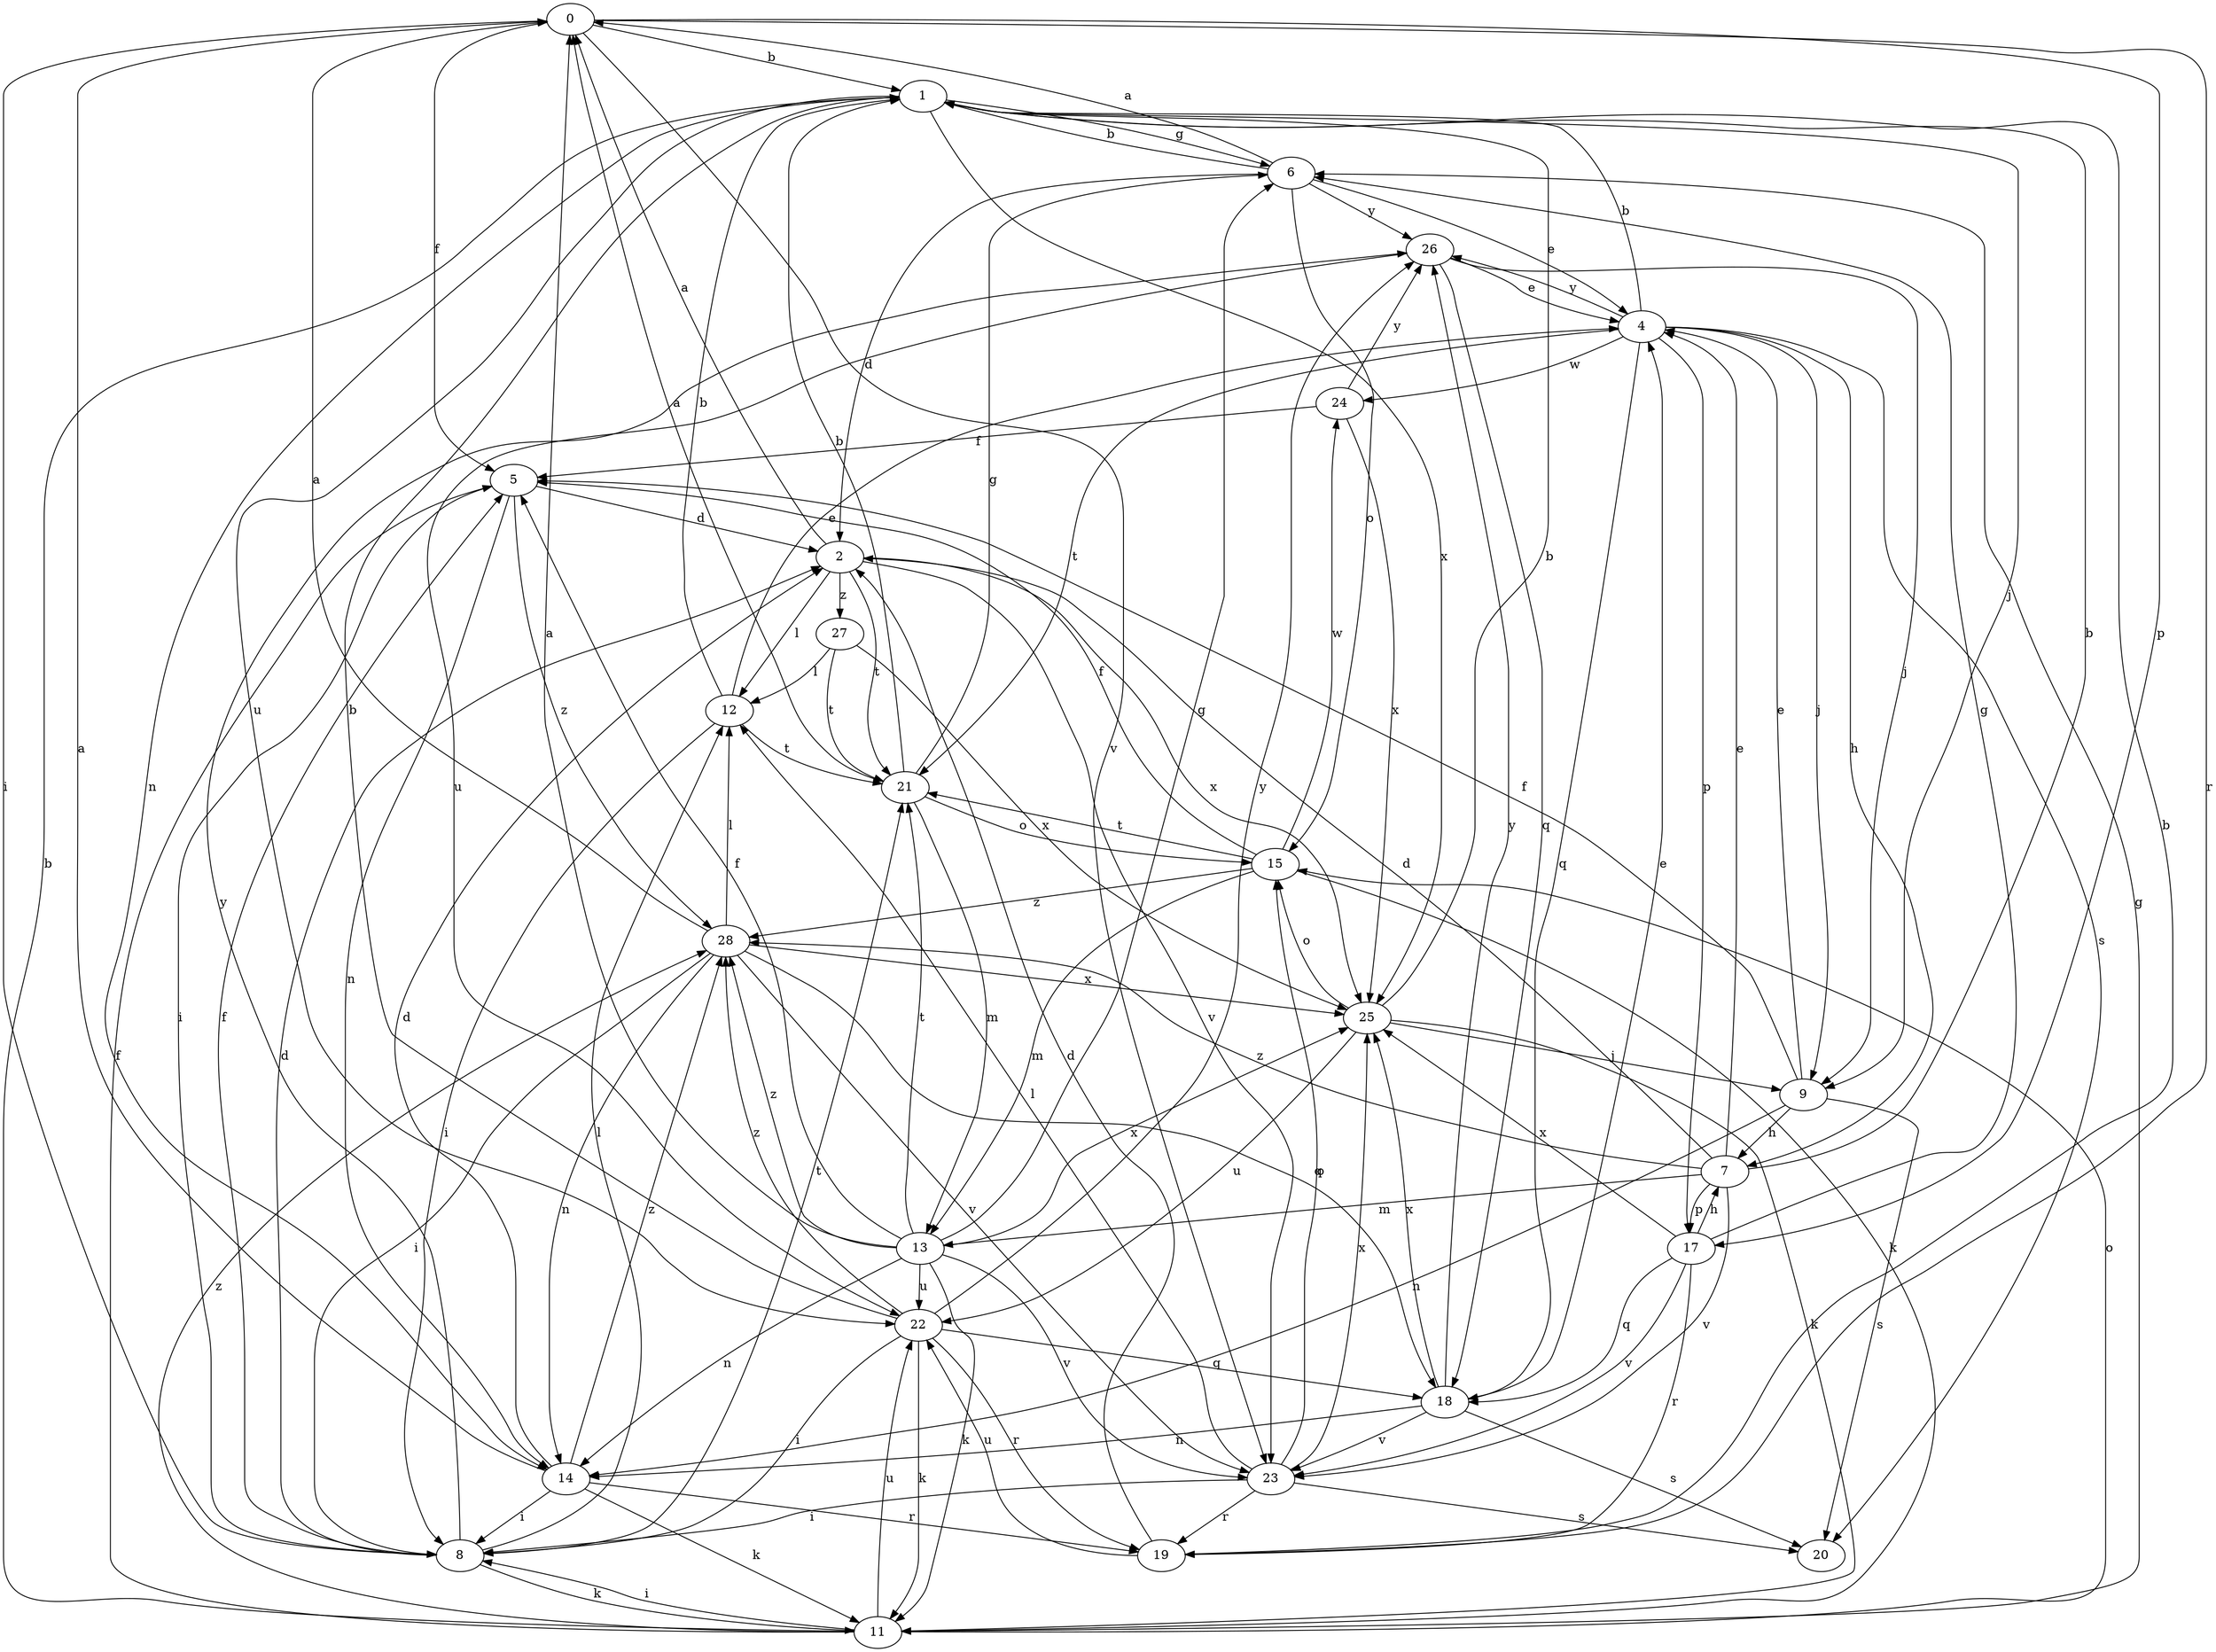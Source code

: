 strict digraph  {
0;
1;
2;
4;
5;
6;
7;
8;
9;
11;
12;
13;
14;
15;
17;
18;
19;
20;
21;
22;
23;
24;
25;
26;
27;
28;
0 -> 1  [label=b];
0 -> 5  [label=f];
0 -> 8  [label=i];
0 -> 17  [label=p];
0 -> 19  [label=r];
0 -> 23  [label=v];
1 -> 6  [label=g];
1 -> 9  [label=j];
1 -> 14  [label=n];
1 -> 22  [label=u];
1 -> 25  [label=x];
2 -> 0  [label=a];
2 -> 12  [label=l];
2 -> 21  [label=t];
2 -> 23  [label=v];
2 -> 25  [label=x];
2 -> 27  [label=z];
4 -> 1  [label=b];
4 -> 7  [label=h];
4 -> 9  [label=j];
4 -> 17  [label=p];
4 -> 18  [label=q];
4 -> 20  [label=s];
4 -> 21  [label=t];
4 -> 24  [label=w];
4 -> 26  [label=y];
5 -> 2  [label=d];
5 -> 8  [label=i];
5 -> 14  [label=n];
5 -> 28  [label=z];
6 -> 0  [label=a];
6 -> 1  [label=b];
6 -> 2  [label=d];
6 -> 4  [label=e];
6 -> 15  [label=o];
6 -> 26  [label=y];
7 -> 1  [label=b];
7 -> 2  [label=d];
7 -> 4  [label=e];
7 -> 13  [label=m];
7 -> 17  [label=p];
7 -> 23  [label=v];
7 -> 28  [label=z];
8 -> 2  [label=d];
8 -> 5  [label=f];
8 -> 11  [label=k];
8 -> 12  [label=l];
8 -> 21  [label=t];
8 -> 26  [label=y];
9 -> 4  [label=e];
9 -> 5  [label=f];
9 -> 7  [label=h];
9 -> 14  [label=n];
9 -> 20  [label=s];
11 -> 1  [label=b];
11 -> 5  [label=f];
11 -> 6  [label=g];
11 -> 8  [label=i];
11 -> 15  [label=o];
11 -> 22  [label=u];
11 -> 28  [label=z];
12 -> 1  [label=b];
12 -> 4  [label=e];
12 -> 8  [label=i];
12 -> 21  [label=t];
13 -> 0  [label=a];
13 -> 5  [label=f];
13 -> 6  [label=g];
13 -> 11  [label=k];
13 -> 14  [label=n];
13 -> 21  [label=t];
13 -> 22  [label=u];
13 -> 23  [label=v];
13 -> 25  [label=x];
13 -> 28  [label=z];
14 -> 0  [label=a];
14 -> 2  [label=d];
14 -> 8  [label=i];
14 -> 11  [label=k];
14 -> 19  [label=r];
14 -> 28  [label=z];
15 -> 5  [label=f];
15 -> 11  [label=k];
15 -> 13  [label=m];
15 -> 21  [label=t];
15 -> 24  [label=w];
15 -> 28  [label=z];
17 -> 6  [label=g];
17 -> 7  [label=h];
17 -> 18  [label=q];
17 -> 19  [label=r];
17 -> 23  [label=v];
17 -> 25  [label=x];
18 -> 4  [label=e];
18 -> 14  [label=n];
18 -> 20  [label=s];
18 -> 23  [label=v];
18 -> 25  [label=x];
18 -> 26  [label=y];
19 -> 1  [label=b];
19 -> 2  [label=d];
19 -> 22  [label=u];
21 -> 0  [label=a];
21 -> 1  [label=b];
21 -> 6  [label=g];
21 -> 13  [label=m];
21 -> 15  [label=o];
22 -> 1  [label=b];
22 -> 8  [label=i];
22 -> 11  [label=k];
22 -> 18  [label=q];
22 -> 19  [label=r];
22 -> 26  [label=y];
22 -> 28  [label=z];
23 -> 8  [label=i];
23 -> 12  [label=l];
23 -> 15  [label=o];
23 -> 19  [label=r];
23 -> 20  [label=s];
23 -> 25  [label=x];
24 -> 5  [label=f];
24 -> 25  [label=x];
24 -> 26  [label=y];
25 -> 1  [label=b];
25 -> 9  [label=j];
25 -> 11  [label=k];
25 -> 15  [label=o];
25 -> 22  [label=u];
26 -> 4  [label=e];
26 -> 9  [label=j];
26 -> 18  [label=q];
26 -> 22  [label=u];
27 -> 12  [label=l];
27 -> 21  [label=t];
27 -> 25  [label=x];
28 -> 0  [label=a];
28 -> 8  [label=i];
28 -> 12  [label=l];
28 -> 14  [label=n];
28 -> 18  [label=q];
28 -> 23  [label=v];
28 -> 25  [label=x];
}
